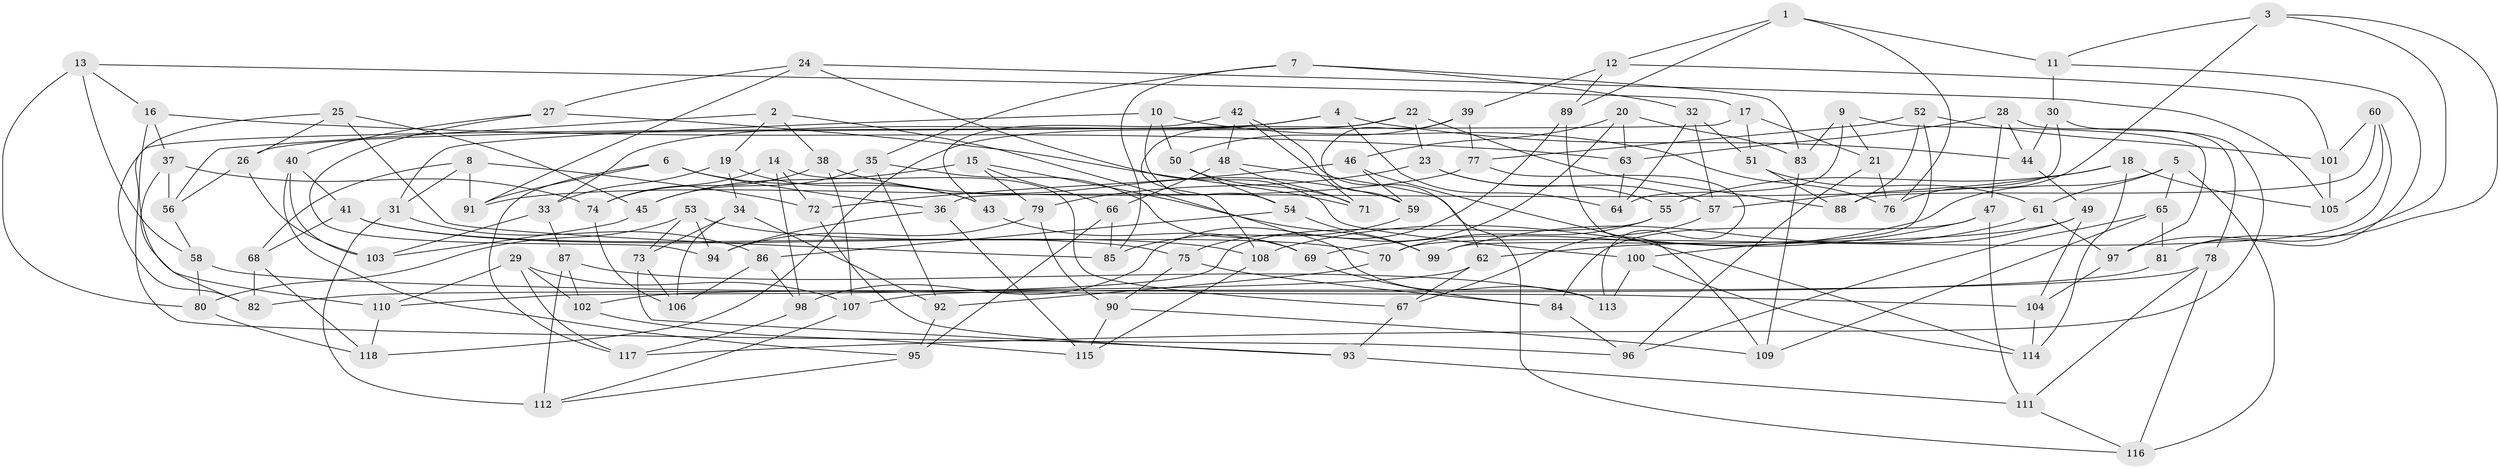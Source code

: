 // coarse degree distribution, {6: 0.6271186440677966, 4: 0.13559322033898305, 5: 0.1694915254237288, 3: 0.01694915254237288, 8: 0.03389830508474576, 7: 0.01694915254237288}
// Generated by graph-tools (version 1.1) at 2025/48/03/06/25 01:48:58]
// undirected, 118 vertices, 236 edges
graph export_dot {
graph [start="1"]
  node [color=gray90,style=filled];
  1;
  2;
  3;
  4;
  5;
  6;
  7;
  8;
  9;
  10;
  11;
  12;
  13;
  14;
  15;
  16;
  17;
  18;
  19;
  20;
  21;
  22;
  23;
  24;
  25;
  26;
  27;
  28;
  29;
  30;
  31;
  32;
  33;
  34;
  35;
  36;
  37;
  38;
  39;
  40;
  41;
  42;
  43;
  44;
  45;
  46;
  47;
  48;
  49;
  50;
  51;
  52;
  53;
  54;
  55;
  56;
  57;
  58;
  59;
  60;
  61;
  62;
  63;
  64;
  65;
  66;
  67;
  68;
  69;
  70;
  71;
  72;
  73;
  74;
  75;
  76;
  77;
  78;
  79;
  80;
  81;
  82;
  83;
  84;
  85;
  86;
  87;
  88;
  89;
  90;
  91;
  92;
  93;
  94;
  95;
  96;
  97;
  98;
  99;
  100;
  101;
  102;
  103;
  104;
  105;
  106;
  107;
  108;
  109;
  110;
  111;
  112;
  113;
  114;
  115;
  116;
  117;
  118;
  1 -- 11;
  1 -- 89;
  1 -- 76;
  1 -- 12;
  2 -- 38;
  2 -- 113;
  2 -- 19;
  2 -- 56;
  3 -- 97;
  3 -- 11;
  3 -- 81;
  3 -- 76;
  4 -- 33;
  4 -- 64;
  4 -- 26;
  4 -- 44;
  5 -- 65;
  5 -- 61;
  5 -- 108;
  5 -- 116;
  6 -- 43;
  6 -- 117;
  6 -- 91;
  6 -- 36;
  7 -- 32;
  7 -- 85;
  7 -- 83;
  7 -- 35;
  8 -- 68;
  8 -- 31;
  8 -- 72;
  8 -- 91;
  9 -- 83;
  9 -- 21;
  9 -- 97;
  9 -- 64;
  10 -- 54;
  10 -- 50;
  10 -- 31;
  10 -- 76;
  11 -- 81;
  11 -- 30;
  12 -- 101;
  12 -- 89;
  12 -- 39;
  13 -- 58;
  13 -- 17;
  13 -- 16;
  13 -- 80;
  14 -- 98;
  14 -- 74;
  14 -- 72;
  14 -- 67;
  15 -- 66;
  15 -- 45;
  15 -- 79;
  15 -- 99;
  16 -- 37;
  16 -- 63;
  16 -- 110;
  17 -- 21;
  17 -- 96;
  17 -- 51;
  18 -- 114;
  18 -- 57;
  18 -- 105;
  18 -- 55;
  19 -- 34;
  19 -- 43;
  19 -- 33;
  20 -- 75;
  20 -- 46;
  20 -- 83;
  20 -- 63;
  21 -- 96;
  21 -- 76;
  22 -- 88;
  22 -- 23;
  22 -- 108;
  22 -- 118;
  23 -- 79;
  23 -- 55;
  23 -- 57;
  24 -- 100;
  24 -- 105;
  24 -- 91;
  24 -- 27;
  25 -- 26;
  25 -- 82;
  25 -- 45;
  25 -- 85;
  26 -- 56;
  26 -- 103;
  27 -- 71;
  27 -- 40;
  27 -- 94;
  28 -- 63;
  28 -- 78;
  28 -- 47;
  28 -- 44;
  29 -- 110;
  29 -- 107;
  29 -- 117;
  29 -- 102;
  30 -- 44;
  30 -- 36;
  30 -- 117;
  31 -- 112;
  31 -- 86;
  32 -- 57;
  32 -- 51;
  32 -- 64;
  33 -- 87;
  33 -- 103;
  34 -- 73;
  34 -- 106;
  34 -- 92;
  35 -- 45;
  35 -- 92;
  35 -- 69;
  36 -- 115;
  36 -- 94;
  37 -- 74;
  37 -- 56;
  37 -- 82;
  38 -- 107;
  38 -- 74;
  38 -- 59;
  39 -- 50;
  39 -- 77;
  39 -- 59;
  40 -- 103;
  40 -- 95;
  40 -- 41;
  41 -- 68;
  41 -- 108;
  41 -- 75;
  42 -- 43;
  42 -- 48;
  42 -- 71;
  42 -- 62;
  43 -- 69;
  44 -- 49;
  45 -- 103;
  46 -- 114;
  46 -- 72;
  46 -- 59;
  47 -- 69;
  47 -- 111;
  47 -- 84;
  48 -- 71;
  48 -- 116;
  48 -- 66;
  49 -- 100;
  49 -- 62;
  49 -- 104;
  50 -- 71;
  50 -- 54;
  51 -- 61;
  51 -- 88;
  52 -- 88;
  52 -- 101;
  52 -- 99;
  52 -- 77;
  53 -- 94;
  53 -- 80;
  53 -- 70;
  53 -- 73;
  54 -- 86;
  54 -- 99;
  55 -- 110;
  55 -- 70;
  56 -- 58;
  57 -- 67;
  58 -- 104;
  58 -- 80;
  59 -- 85;
  60 -- 101;
  60 -- 70;
  60 -- 105;
  60 -- 88;
  61 -- 99;
  61 -- 97;
  62 -- 67;
  62 -- 82;
  63 -- 64;
  65 -- 81;
  65 -- 96;
  65 -- 109;
  66 -- 85;
  66 -- 95;
  67 -- 93;
  68 -- 82;
  68 -- 118;
  69 -- 84;
  70 -- 92;
  72 -- 93;
  73 -- 93;
  73 -- 106;
  74 -- 106;
  75 -- 84;
  75 -- 90;
  77 -- 113;
  77 -- 91;
  78 -- 111;
  78 -- 116;
  78 -- 107;
  79 -- 94;
  79 -- 90;
  80 -- 118;
  81 -- 102;
  83 -- 109;
  84 -- 96;
  86 -- 98;
  86 -- 106;
  87 -- 113;
  87 -- 102;
  87 -- 112;
  89 -- 98;
  89 -- 109;
  90 -- 109;
  90 -- 115;
  92 -- 95;
  93 -- 111;
  95 -- 112;
  97 -- 104;
  98 -- 117;
  100 -- 114;
  100 -- 113;
  101 -- 105;
  102 -- 115;
  104 -- 114;
  107 -- 112;
  108 -- 115;
  110 -- 118;
  111 -- 116;
}
